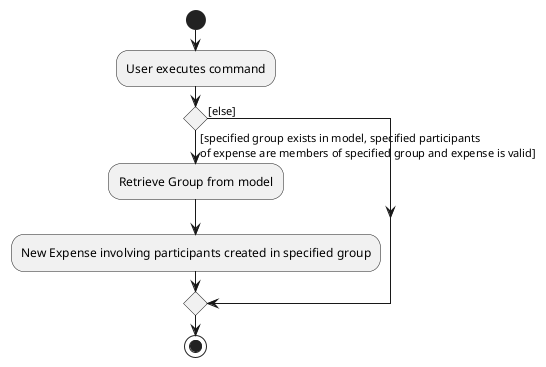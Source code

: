 @startuml
start
:User executes command;

'Since the beta syntax does not support placing the condition outside the
'diamond we place it as the true branch instead.

if () then ([specified group exists in model, specified participants \nof expense are members of specified group and expense is valid])
    :Retrieve Group from model;
    :New Expense involving participants created in specified group;

else([else])
endif
stop
@enduml

